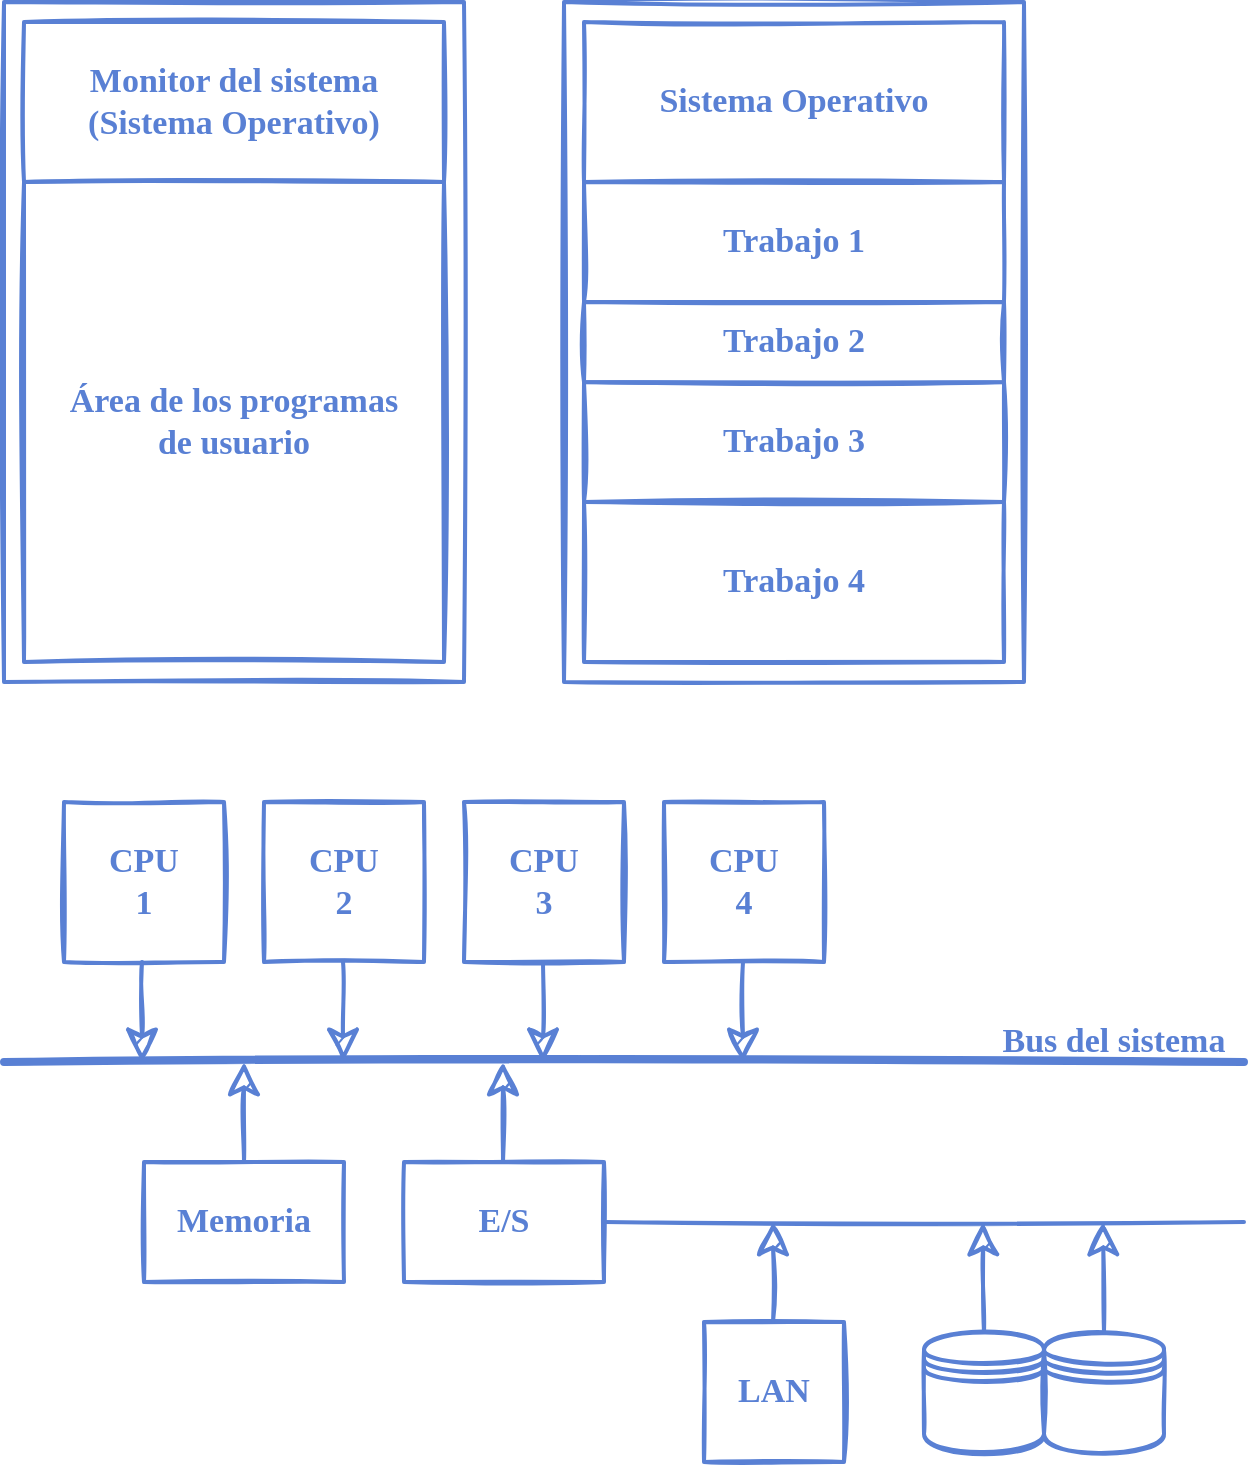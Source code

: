 <mxfile version="13.7.5" type="google"><diagram id="akEowiJKr_ScigKzrRVM" name="Page-1"><mxGraphModel dx="1422" dy="713" grid="1" gridSize="10" guides="1" tooltips="1" connect="1" arrows="1" fold="1" page="1" pageScale="1" pageWidth="689" pageHeight="1169" math="0" shadow="0"><root><mxCell id="0"/><mxCell id="1" parent="0"/><mxCell id="x2d5_n1oX765ovMaB82s-8" value="" style="rounded=0;whiteSpace=wrap;html=1;shadow=0;sketch=1;strokeColor=#5980D4;strokeWidth=2;fillColor=none;fontFamily=Ink Free;fontSize=17;fontColor=#5980d4;spacing=20;" vertex="1" parent="1"><mxGeometry x="40" y="40" width="230" height="340" as="geometry"/></mxCell><mxCell id="x2d5_n1oX765ovMaB82s-9" value="" style="rounded=0;whiteSpace=wrap;html=1;shadow=0;sketch=1;strokeColor=#5980D4;strokeWidth=2;fillColor=none;fontFamily=Ink Free;fontSize=17;fontColor=#5980d4;spacing=20;" vertex="1" parent="1"><mxGeometry x="320" y="40" width="230" height="340" as="geometry"/></mxCell><mxCell id="x2d5_n1oX765ovMaB82s-4" value="&lt;b&gt;Monitor del sistema&lt;br&gt;(Sistema Operativo)&lt;/b&gt;" style="rounded=0;whiteSpace=wrap;html=1;shadow=0;sketch=1;strokeColor=#5980D4;strokeWidth=2;fillColor=none;fontFamily=Ink Free;fontSize=17;fontColor=#5980d4;spacing=20;" vertex="1" parent="1"><mxGeometry x="50" y="50" width="210" height="80" as="geometry"/></mxCell><mxCell id="x2d5_n1oX765ovMaB82s-5" value="&lt;b&gt;Área de los programas de usuario&lt;/b&gt;" style="rounded=0;whiteSpace=wrap;html=1;shadow=0;sketch=1;strokeColor=#5980D4;strokeWidth=2;fillColor=none;fontFamily=Ink Free;fontSize=17;fontColor=#5980d4;spacing=20;" vertex="1" parent="1"><mxGeometry x="50" y="130" width="210" height="240" as="geometry"/></mxCell><mxCell id="x2d5_n1oX765ovMaB82s-6" value="&lt;b&gt;Sistema Operativo&lt;/b&gt;" style="rounded=0;whiteSpace=wrap;html=1;shadow=0;sketch=1;strokeColor=#5980D4;strokeWidth=2;fillColor=none;fontFamily=Ink Free;fontSize=17;fontColor=#5980d4;spacing=20;" vertex="1" parent="1"><mxGeometry x="330" y="50" width="210" height="80" as="geometry"/></mxCell><mxCell id="x2d5_n1oX765ovMaB82s-7" value="&lt;b&gt;Trabajo 1&lt;/b&gt;" style="rounded=0;whiteSpace=wrap;html=1;shadow=0;sketch=1;strokeColor=#5980D4;strokeWidth=2;fillColor=none;fontFamily=Ink Free;fontSize=17;fontColor=#5980d4;spacing=20;" vertex="1" parent="1"><mxGeometry x="330" y="130" width="210" height="60" as="geometry"/></mxCell><mxCell id="x2d5_n1oX765ovMaB82s-10" value="&lt;b&gt;Trabajo 2&lt;br&gt;&lt;/b&gt;" style="rounded=0;whiteSpace=wrap;html=1;shadow=0;sketch=1;strokeColor=#5980D4;strokeWidth=2;fillColor=none;fontFamily=Ink Free;fontSize=17;fontColor=#5980d4;spacing=20;" vertex="1" parent="1"><mxGeometry x="330" y="190" width="210" height="40" as="geometry"/></mxCell><mxCell id="x2d5_n1oX765ovMaB82s-11" value="&lt;b&gt;Trabajo 3&lt;br&gt;&lt;/b&gt;" style="rounded=0;whiteSpace=wrap;html=1;shadow=0;sketch=1;strokeColor=#5980D4;strokeWidth=2;fillColor=none;fontFamily=Ink Free;fontSize=17;fontColor=#5980d4;spacing=20;" vertex="1" parent="1"><mxGeometry x="330" y="230" width="210" height="60" as="geometry"/></mxCell><mxCell id="x2d5_n1oX765ovMaB82s-12" value="&lt;b&gt;Trabajo 4&lt;br&gt;&lt;/b&gt;" style="rounded=0;whiteSpace=wrap;html=1;shadow=0;sketch=1;strokeColor=#5980D4;strokeWidth=2;fillColor=none;fontFamily=Ink Free;fontSize=17;fontColor=#5980d4;spacing=20;" vertex="1" parent="1"><mxGeometry x="330" y="290" width="210" height="80" as="geometry"/></mxCell><mxCell id="x2d5_n1oX765ovMaB82s-13" value="CPU 1" style="whiteSpace=wrap;html=1;aspect=fixed;rounded=0;shadow=0;sketch=1;strokeColor=#5980D4;strokeWidth=2;fillColor=none;fontFamily=Ink Free;fontSize=17;fontColor=#5980d4;spacing=20;fontStyle=1" vertex="1" parent="1"><mxGeometry x="70" y="440" width="80" height="80" as="geometry"/></mxCell><mxCell id="x2d5_n1oX765ovMaB82s-14" value="CPU 2" style="whiteSpace=wrap;html=1;aspect=fixed;rounded=0;shadow=0;sketch=1;strokeColor=#5980D4;strokeWidth=2;fillColor=none;fontFamily=Ink Free;fontSize=17;fontColor=#5980d4;spacing=20;fontStyle=1" vertex="1" parent="1"><mxGeometry x="170" y="440" width="80" height="80" as="geometry"/></mxCell><mxCell id="x2d5_n1oX765ovMaB82s-15" value="CPU 3" style="whiteSpace=wrap;html=1;aspect=fixed;rounded=0;shadow=0;sketch=1;strokeColor=#5980D4;strokeWidth=2;fillColor=none;fontFamily=Ink Free;fontSize=17;fontColor=#5980d4;spacing=20;fontStyle=1" vertex="1" parent="1"><mxGeometry x="270" y="440" width="80" height="80" as="geometry"/></mxCell><mxCell id="x2d5_n1oX765ovMaB82s-16" value="CPU 4" style="whiteSpace=wrap;html=1;aspect=fixed;rounded=0;shadow=0;sketch=1;strokeColor=#5980D4;strokeWidth=2;fillColor=none;fontFamily=Ink Free;fontSize=17;fontColor=#5980d4;spacing=20;fontStyle=1" vertex="1" parent="1"><mxGeometry x="370" y="440" width="80" height="80" as="geometry"/></mxCell><mxCell id="x2d5_n1oX765ovMaB82s-17" value="Memoria" style="rounded=0;whiteSpace=wrap;html=1;shadow=0;sketch=1;strokeColor=#5980D4;strokeWidth=2;fillColor=none;fontFamily=Ink Free;fontSize=17;fontColor=#5980d4;spacing=20;fontStyle=1" vertex="1" parent="1"><mxGeometry x="110" y="620" width="100" height="60" as="geometry"/></mxCell><mxCell id="x2d5_n1oX765ovMaB82s-18" value="E/S" style="rounded=0;whiteSpace=wrap;html=1;shadow=0;sketch=1;strokeColor=#5980D4;strokeWidth=2;fillColor=none;fontFamily=Ink Free;fontSize=17;fontColor=#5980d4;spacing=20;fontStyle=1" vertex="1" parent="1"><mxGeometry x="240" y="620" width="100" height="60" as="geometry"/></mxCell><mxCell id="x2d5_n1oX765ovMaB82s-19" value="" style="endArrow=none;html=1;fontFamily=Ink Free;fontSize=17;fontColor=#5980d4;strokeWidth=4;rounded=0;shadow=0;strokeColor=#5980D4;spacing=20;sketch=1;" edge="1" parent="1"><mxGeometry width="50" height="50" relative="1" as="geometry"><mxPoint x="40" y="570" as="sourcePoint"/><mxPoint x="660" y="570" as="targetPoint"/><Array as="points"/></mxGeometry></mxCell><mxCell id="x2d5_n1oX765ovMaB82s-23" value="Bus del sistema" style="text;html=1;strokeColor=none;fillColor=none;align=center;verticalAlign=middle;whiteSpace=wrap;rounded=0;shadow=0;sketch=1;fontFamily=Ink Free;fontSize=17;fontColor=#5980d4;fontStyle=1" vertex="1" parent="1"><mxGeometry x="530" y="550" width="130" height="20" as="geometry"/></mxCell><mxCell id="x2d5_n1oX765ovMaB82s-24" value="LAN" style="whiteSpace=wrap;html=1;aspect=fixed;rounded=0;shadow=0;sketch=1;strokeColor=#5980D4;strokeWidth=2;fillColor=none;fontFamily=Ink Free;fontSize=17;fontColor=#5980d4;spacing=20;fontStyle=1" vertex="1" parent="1"><mxGeometry x="390" y="700" width="70" height="70" as="geometry"/></mxCell><mxCell id="x2d5_n1oX765ovMaB82s-25" value="" style="endArrow=none;html=1;strokeWidth=2;fontFamily=Ink Free;fontSize=17;fontColor=#5980d4;spacing=20;rounded=0;shadow=0;strokeColor=#5980D4;sketch=1;exitX=1;exitY=0.5;exitDx=0;exitDy=0;" edge="1" parent="1" source="x2d5_n1oX765ovMaB82s-18"><mxGeometry width="50" height="50" relative="1" as="geometry"><mxPoint x="350" y="650" as="sourcePoint"/><mxPoint x="660" y="650" as="targetPoint"/></mxGeometry></mxCell><mxCell id="x2d5_n1oX765ovMaB82s-28" value="" style="shape=datastore;whiteSpace=wrap;html=1;rounded=0;shadow=0;sketch=1;strokeColor=#5980D4;strokeWidth=2;fontFamily=Ink Free;fontSize=17;fontColor=#5980d4;fillStyle=auto;fillColor=none;" vertex="1" parent="1"><mxGeometry x="560" y="705" width="60" height="60" as="geometry"/></mxCell><mxCell id="x2d5_n1oX765ovMaB82s-29" value="" style="shape=datastore;whiteSpace=wrap;html=1;rounded=0;shadow=0;sketch=1;strokeColor=#5980D4;strokeWidth=2;fillColor=none;fontFamily=Ink Free;fontSize=17;fontColor=#5980d4;" vertex="1" parent="1"><mxGeometry x="500" y="705" width="60" height="60" as="geometry"/></mxCell><mxCell id="x2d5_n1oX765ovMaB82s-33" value="" style="endArrow=classic;html=1;strokeWidth=2;fontFamily=Ink Free;fontSize=17;fontColor=#5980d4;strokeColor=#5980D4;sketch=1;endSize=12;rounded=0;endFill=1;startSize=12;" edge="1" parent="1"><mxGeometry width="50" height="50" relative="1" as="geometry"><mxPoint x="160" y="620" as="sourcePoint"/><mxPoint x="160" y="570" as="targetPoint"/></mxGeometry></mxCell><mxCell id="x2d5_n1oX765ovMaB82s-40" value="" style="endArrow=classic;html=1;strokeWidth=2;fontFamily=Ink Free;fontSize=17;fontColor=#5980d4;strokeColor=#5980D4;sketch=1;endSize=12;rounded=0;endFill=1;startSize=12;" edge="1" parent="1"><mxGeometry width="50" height="50" relative="1" as="geometry"><mxPoint x="289.5" y="620" as="sourcePoint"/><mxPoint x="289.5" y="570" as="targetPoint"/></mxGeometry></mxCell><mxCell id="x2d5_n1oX765ovMaB82s-42" value="" style="endArrow=classic;html=1;strokeWidth=2;fontFamily=Ink Free;fontSize=17;fontColor=#5980d4;strokeColor=#5980D4;sketch=1;endSize=12;rounded=0;endFill=1;startSize=12;" edge="1" parent="1"><mxGeometry width="50" height="50" relative="1" as="geometry"><mxPoint x="424.5" y="700" as="sourcePoint"/><mxPoint x="424.5" y="650" as="targetPoint"/></mxGeometry></mxCell><mxCell id="x2d5_n1oX765ovMaB82s-43" value="" style="endArrow=classic;html=1;strokeWidth=2;fontFamily=Ink Free;fontSize=17;fontColor=#5980d4;strokeColor=#5980D4;sketch=1;endSize=12;rounded=0;endFill=1;startSize=12;exitX=0.5;exitY=0;exitDx=0;exitDy=0;" edge="1" parent="1" source="x2d5_n1oX765ovMaB82s-29"><mxGeometry width="50" height="50" relative="1" as="geometry"><mxPoint x="530" y="700" as="sourcePoint"/><mxPoint x="529.5" y="650" as="targetPoint"/></mxGeometry></mxCell><mxCell id="x2d5_n1oX765ovMaB82s-44" value="" style="endArrow=classic;html=1;strokeWidth=2;fontFamily=Ink Free;fontSize=17;fontColor=#5980d4;strokeColor=#5980D4;sketch=1;endSize=12;rounded=0;endFill=1;startSize=12;exitX=0.5;exitY=0;exitDx=0;exitDy=0;" edge="1" parent="1"><mxGeometry width="50" height="50" relative="1" as="geometry"><mxPoint x="590" y="705" as="sourcePoint"/><mxPoint x="589.5" y="650" as="targetPoint"/></mxGeometry></mxCell><mxCell id="x2d5_n1oX765ovMaB82s-45" value="" style="endArrow=classic;html=1;strokeWidth=2;fontFamily=Ink Free;fontSize=17;fontColor=#5980d4;strokeColor=#5980D4;sketch=1;endSize=12;rounded=0;endFill=1;startSize=12;" edge="1" parent="1"><mxGeometry width="50" height="50" relative="1" as="geometry"><mxPoint x="109" y="520" as="sourcePoint"/><mxPoint x="109" y="570" as="targetPoint"/></mxGeometry></mxCell><mxCell id="x2d5_n1oX765ovMaB82s-46" value="" style="endArrow=classic;html=1;strokeWidth=2;fontFamily=Ink Free;fontSize=17;fontColor=#5980d4;strokeColor=#5980D4;sketch=1;endSize=12;rounded=0;endFill=1;startSize=12;" edge="1" parent="1"><mxGeometry width="50" height="50" relative="1" as="geometry"><mxPoint x="209.5" y="520" as="sourcePoint"/><mxPoint x="209.5" y="570" as="targetPoint"/></mxGeometry></mxCell><mxCell id="x2d5_n1oX765ovMaB82s-47" value="" style="endArrow=classic;html=1;strokeWidth=2;fontFamily=Ink Free;fontSize=17;fontColor=#5980d4;strokeColor=#5980D4;sketch=1;endSize=12;rounded=0;endFill=1;startSize=12;" edge="1" parent="1"><mxGeometry width="50" height="50" relative="1" as="geometry"><mxPoint x="309.5" y="520" as="sourcePoint"/><mxPoint x="309.5" y="570" as="targetPoint"/></mxGeometry></mxCell><mxCell id="x2d5_n1oX765ovMaB82s-48" value="" style="endArrow=classic;html=1;strokeWidth=2;fontFamily=Ink Free;fontSize=17;fontColor=#5980d4;strokeColor=#5980D4;sketch=1;endSize=12;rounded=0;endFill=1;startSize=12;" edge="1" parent="1"><mxGeometry width="50" height="50" relative="1" as="geometry"><mxPoint x="409.5" y="520" as="sourcePoint"/><mxPoint x="409.5" y="570" as="targetPoint"/></mxGeometry></mxCell></root></mxGraphModel></diagram></mxfile>